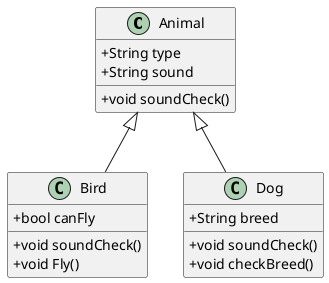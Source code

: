 @startuml
skinparam classAttributeIconSize 0
class Animal {
    +String type
    +String sound
    +void soundCheck()
}

class Bird extends Animal {
   +bool canFly
   +void soundCheck()
   +void Fly()
}

class Dog extends Animal {
    +String breed
    +void soundCheck()
    +void checkBreed()
}

@enduml